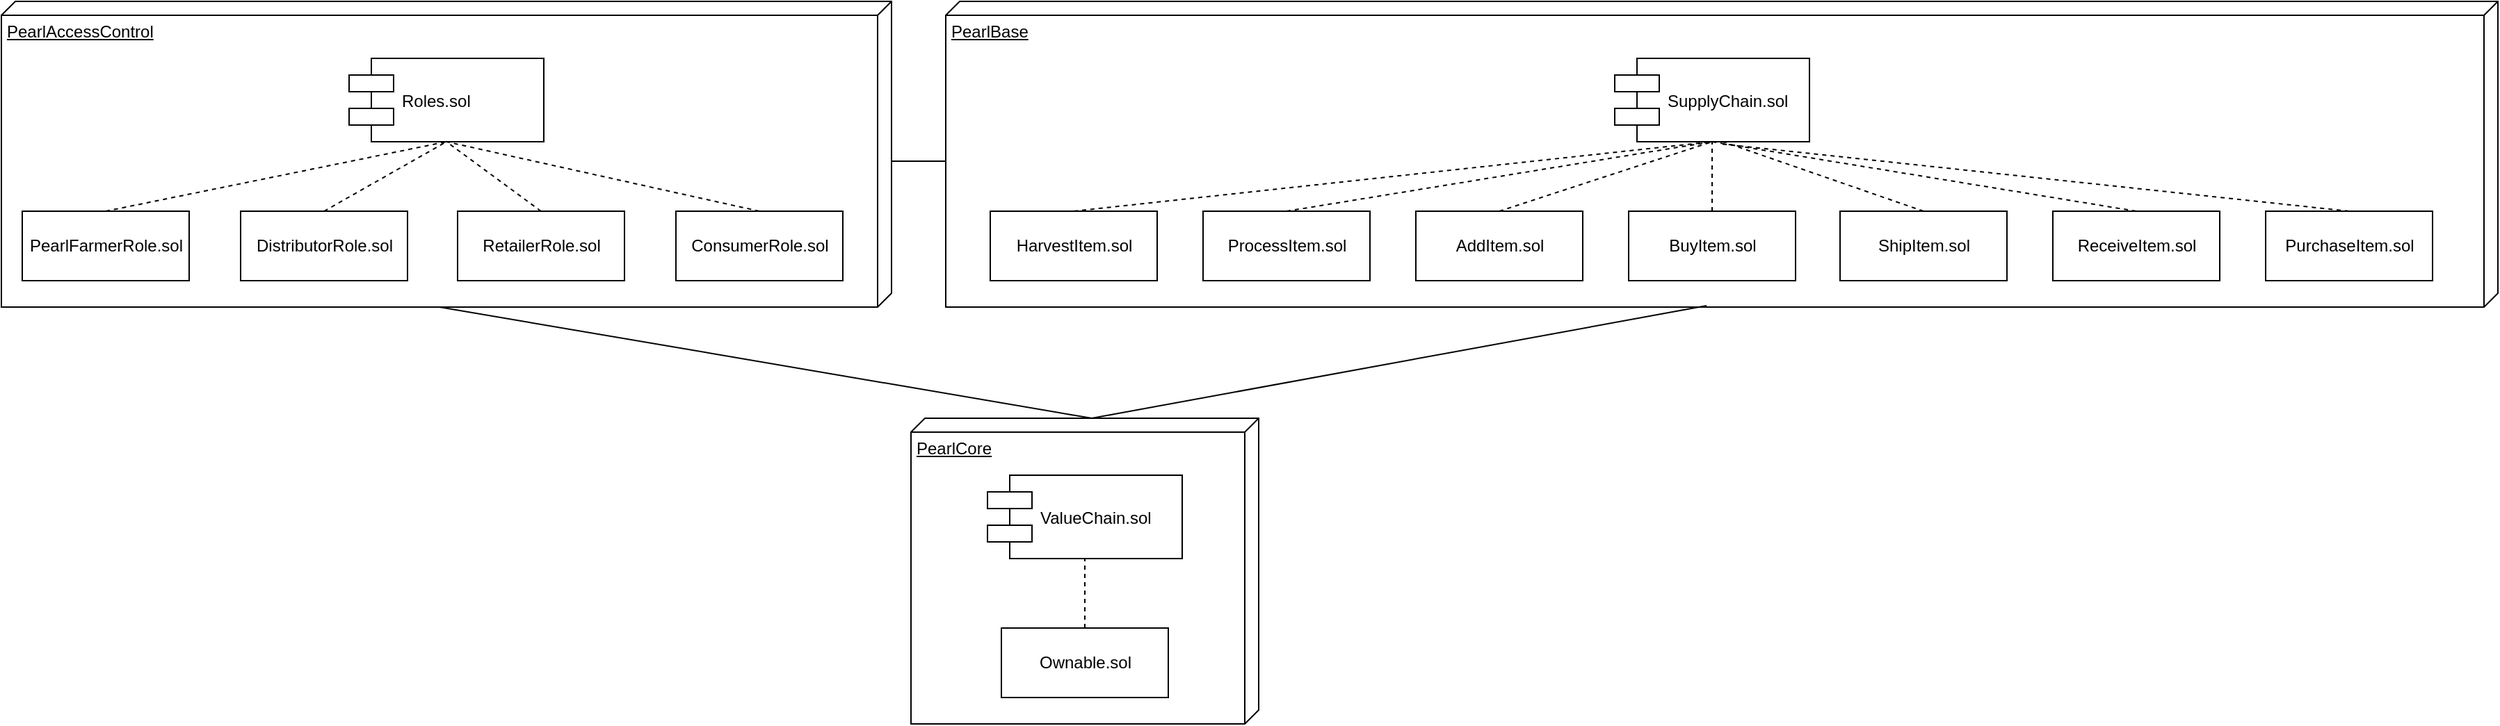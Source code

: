 <mxfile version="10.6.7" type="google"><diagram name="Page-1" id="b5b7bab2-c9e2-2cf4-8b2a-24fd1a2a6d21"><mxGraphModel dx="1394" dy="929" grid="1" gridSize="10" guides="1" tooltips="1" connect="1" arrows="1" fold="1" page="1" pageScale="1" pageWidth="2336" pageHeight="1654" background="#ffffff" math="0" shadow="0"><root><mxCell id="0"/><mxCell id="1" parent="0"/><mxCell id="ddEQM-FJrR43509FyVax-1" value="PearlAccessControl" style="verticalAlign=top;align=left;spacingTop=8;spacingLeft=2;spacingRight=12;shape=cube;size=10;direction=south;fontStyle=4;html=1;" parent="1" vertex="1"><mxGeometry x="45" y="40" width="640" height="220" as="geometry"/></mxCell><mxCell id="NgcK5TqRh1BwlX36YQs3-1" value="Roles.sol" style="shape=component;align=left;spacingLeft=36;" parent="1" vertex="1"><mxGeometry x="295" y="81" width="140" height="60" as="geometry"/></mxCell><mxCell id="NgcK5TqRh1BwlX36YQs3-4" value="PearlFarmerRole.sol" style="html=1;" parent="1" vertex="1"><mxGeometry x="60" y="191" width="120" height="50" as="geometry"/></mxCell><mxCell id="NgcK5TqRh1BwlX36YQs3-5" value="DistributorRole.sol" style="html=1;" parent="1" vertex="1"><mxGeometry x="217" y="191" width="120" height="50" as="geometry"/></mxCell><mxCell id="NgcK5TqRh1BwlX36YQs3-6" value="RetailerRole.sol" style="html=1;" parent="1" vertex="1"><mxGeometry x="373" y="191" width="120" height="50" as="geometry"/></mxCell><mxCell id="NgcK5TqRh1BwlX36YQs3-7" value="ConsumerRole.sol" style="html=1;" parent="1" vertex="1"><mxGeometry x="530" y="191" width="120" height="50" as="geometry"/></mxCell><mxCell id="NgcK5TqRh1BwlX36YQs3-10" value="" style="endArrow=none;dashed=1;html=1;entryX=0.5;entryY=1;entryDx=0;entryDy=0;exitX=0.5;exitY=0;exitDx=0;exitDy=0;" parent="1" source="NgcK5TqRh1BwlX36YQs3-4" target="NgcK5TqRh1BwlX36YQs3-1" edge="1"><mxGeometry width="50" height="50" relative="1" as="geometry"><mxPoint x="230" y="391" as="sourcePoint"/><mxPoint x="280" y="341" as="targetPoint"/></mxGeometry></mxCell><mxCell id="NgcK5TqRh1BwlX36YQs3-11" value="" style="endArrow=none;dashed=1;html=1;exitX=0.5;exitY=0;exitDx=0;exitDy=0;entryX=0.5;entryY=1;entryDx=0;entryDy=0;" parent="1" source="NgcK5TqRh1BwlX36YQs3-5" target="NgcK5TqRh1BwlX36YQs3-1" edge="1"><mxGeometry width="50" height="50" relative="1" as="geometry"><mxPoint x="130" y="201" as="sourcePoint"/><mxPoint x="350" y="141" as="targetPoint"/></mxGeometry></mxCell><mxCell id="NgcK5TqRh1BwlX36YQs3-12" value="" style="endArrow=none;dashed=1;html=1;exitX=0.5;exitY=0;exitDx=0;exitDy=0;entryX=0.5;entryY=1;entryDx=0;entryDy=0;" parent="1" source="NgcK5TqRh1BwlX36YQs3-6" target="NgcK5TqRh1BwlX36YQs3-1" edge="1"><mxGeometry width="50" height="50" relative="1" as="geometry"><mxPoint x="287" y="201" as="sourcePoint"/><mxPoint x="360" y="151" as="targetPoint"/></mxGeometry></mxCell><mxCell id="NgcK5TqRh1BwlX36YQs3-13" value="" style="endArrow=none;dashed=1;html=1;exitX=0.5;exitY=0;exitDx=0;exitDy=0;entryX=0.5;entryY=1;entryDx=0;entryDy=0;" parent="1" source="NgcK5TqRh1BwlX36YQs3-7" target="NgcK5TqRh1BwlX36YQs3-1" edge="1"><mxGeometry width="50" height="50" relative="1" as="geometry"><mxPoint x="443" y="201" as="sourcePoint"/><mxPoint x="365" y="151" as="targetPoint"/></mxGeometry></mxCell><mxCell id="NgcK5TqRh1BwlX36YQs3-14" value="PearlBase" style="verticalAlign=top;align=left;spacingTop=8;spacingLeft=2;spacingRight=12;shape=cube;size=10;direction=south;fontStyle=4;html=1;" parent="1" vertex="1"><mxGeometry x="724" y="40" width="1116" height="220" as="geometry"/></mxCell><mxCell id="NgcK5TqRh1BwlX36YQs3-33" value="" style="endArrow=none;html=1;entryX=0;entryY=0;entryDx=115;entryDy=1116;entryPerimeter=0;" parent="1" target="NgcK5TqRh1BwlX36YQs3-14" edge="1"><mxGeometry width="50" height="50" relative="1" as="geometry"><mxPoint x="685" y="155" as="sourcePoint"/><mxPoint x="740" y="-150" as="targetPoint"/></mxGeometry></mxCell><mxCell id="NgcK5TqRh1BwlX36YQs3-49" value="" style="endArrow=none;html=1;entryX=0;entryY=0;entryDx=220;entryDy=325;entryPerimeter=0;exitX=0;exitY=0;exitDx=0;exitDy=120;exitPerimeter=0;" parent="1" source="NgcK5TqRh1BwlX36YQs3-34" target="ddEQM-FJrR43509FyVax-1" edge="1"><mxGeometry width="50" height="50" relative="1" as="geometry"><mxPoint x="50" y="630" as="sourcePoint"/><mxPoint x="100" y="580" as="targetPoint"/></mxGeometry></mxCell><mxCell id="NgcK5TqRh1BwlX36YQs3-50" value="" style="endArrow=none;html=1;entryX=0;entryY=0;entryDx=0;entryDy=120;entryPerimeter=0;" parent="1" target="NgcK5TqRh1BwlX36YQs3-34" edge="1"><mxGeometry width="50" height="50" relative="1" as="geometry"><mxPoint x="1271" y="259" as="sourcePoint"/><mxPoint x="860" y="340" as="targetPoint"/></mxGeometry></mxCell><mxCell id="g2gSqgnutYr_K7ZBKH75-19" value="SupplyChain.sol" style="shape=component;align=left;spacingLeft=36;" vertex="1" parent="1"><mxGeometry x="1205" y="81" width="140" height="60" as="geometry"/></mxCell><mxCell id="g2gSqgnutYr_K7ZBKH75-20" value="HarvestItem.sol" style="html=1;" vertex="1" parent="1"><mxGeometry x="756" y="191" width="120" height="50" as="geometry"/></mxCell><mxCell id="g2gSqgnutYr_K7ZBKH75-21" value="ProcessItem.sol" style="html=1;" vertex="1" parent="1"><mxGeometry x="909" y="191" width="120" height="50" as="geometry"/></mxCell><mxCell id="g2gSqgnutYr_K7ZBKH75-22" value="AddItem.sol" style="html=1;" vertex="1" parent="1"><mxGeometry x="1062" y="191" width="120" height="50" as="geometry"/></mxCell><mxCell id="g2gSqgnutYr_K7ZBKH75-23" value="BuyItem.sol" style="html=1;" vertex="1" parent="1"><mxGeometry x="1215" y="191" width="120" height="50" as="geometry"/></mxCell><mxCell id="g2gSqgnutYr_K7ZBKH75-24" value="" style="endArrow=none;dashed=1;html=1;entryX=0.5;entryY=1;entryDx=0;entryDy=0;exitX=0.5;exitY=0;exitDx=0;exitDy=0;" edge="1" parent="1" source="g2gSqgnutYr_K7ZBKH75-20" target="g2gSqgnutYr_K7ZBKH75-19"><mxGeometry width="50" height="50" relative="1" as="geometry"><mxPoint x="926" y="391" as="sourcePoint"/><mxPoint x="976" y="341" as="targetPoint"/></mxGeometry></mxCell><mxCell id="g2gSqgnutYr_K7ZBKH75-25" value="" style="endArrow=none;dashed=1;html=1;exitX=0.5;exitY=0;exitDx=0;exitDy=0;entryX=0.5;entryY=1;entryDx=0;entryDy=0;" edge="1" parent="1" source="g2gSqgnutYr_K7ZBKH75-21" target="g2gSqgnutYr_K7ZBKH75-19"><mxGeometry width="50" height="50" relative="1" as="geometry"><mxPoint x="826" y="201" as="sourcePoint"/><mxPoint x="1046" y="141" as="targetPoint"/></mxGeometry></mxCell><mxCell id="g2gSqgnutYr_K7ZBKH75-26" value="" style="endArrow=none;dashed=1;html=1;exitX=0.5;exitY=0;exitDx=0;exitDy=0;entryX=0.5;entryY=1;entryDx=0;entryDy=0;" edge="1" parent="1" source="g2gSqgnutYr_K7ZBKH75-22" target="g2gSqgnutYr_K7ZBKH75-19"><mxGeometry width="50" height="50" relative="1" as="geometry"><mxPoint x="983" y="201" as="sourcePoint"/><mxPoint x="1056" y="151" as="targetPoint"/></mxGeometry></mxCell><mxCell id="g2gSqgnutYr_K7ZBKH75-27" value="" style="endArrow=none;dashed=1;html=1;exitX=0.5;exitY=0;exitDx=0;exitDy=0;entryX=0.5;entryY=1;entryDx=0;entryDy=0;" edge="1" parent="1" source="g2gSqgnutYr_K7ZBKH75-23" target="g2gSqgnutYr_K7ZBKH75-19"><mxGeometry width="50" height="50" relative="1" as="geometry"><mxPoint x="1139" y="201" as="sourcePoint"/><mxPoint x="1061" y="151" as="targetPoint"/></mxGeometry></mxCell><mxCell id="g2gSqgnutYr_K7ZBKH75-28" value="ShipItem.sol" style="html=1;" vertex="1" parent="1"><mxGeometry x="1367" y="191" width="120" height="50" as="geometry"/></mxCell><mxCell id="g2gSqgnutYr_K7ZBKH75-29" value="ReceiveItem.sol" style="html=1;" vertex="1" parent="1"><mxGeometry x="1520" y="191" width="120" height="50" as="geometry"/></mxCell><mxCell id="g2gSqgnutYr_K7ZBKH75-30" value="PurchaseItem.sol" style="html=1;" vertex="1" parent="1"><mxGeometry x="1673" y="191" width="120" height="50" as="geometry"/></mxCell><mxCell id="g2gSqgnutYr_K7ZBKH75-31" value="" style="endArrow=none;dashed=1;html=1;exitX=0.5;exitY=0;exitDx=0;exitDy=0;entryX=0.5;entryY=1;entryDx=0;entryDy=0;" edge="1" parent="1" source="g2gSqgnutYr_K7ZBKH75-29" target="g2gSqgnutYr_K7ZBKH75-19"><mxGeometry width="50" height="50" relative="1" as="geometry"><mxPoint x="1295.286" y="210.429" as="sourcePoint"/><mxPoint x="1352" y="140" as="targetPoint"/></mxGeometry></mxCell><mxCell id="g2gSqgnutYr_K7ZBKH75-32" value="" style="endArrow=none;dashed=1;html=1;exitX=0.5;exitY=0;exitDx=0;exitDy=0;" edge="1" parent="1" source="g2gSqgnutYr_K7ZBKH75-28"><mxGeometry width="50" height="50" relative="1" as="geometry"><mxPoint x="1305.286" y="220.429" as="sourcePoint"/><mxPoint x="1280" y="140" as="targetPoint"/></mxGeometry></mxCell><mxCell id="g2gSqgnutYr_K7ZBKH75-33" value="" style="endArrow=none;dashed=1;html=1;exitX=0.5;exitY=0;exitDx=0;exitDy=0;entryX=0.552;entryY=1.028;entryDx=0;entryDy=0;entryPerimeter=0;" edge="1" parent="1" source="g2gSqgnutYr_K7ZBKH75-30" target="g2gSqgnutYr_K7ZBKH75-19"><mxGeometry width="50" height="50" relative="1" as="geometry"><mxPoint x="1315.286" y="230.429" as="sourcePoint"/><mxPoint x="1352" y="140" as="targetPoint"/></mxGeometry></mxCell><mxCell id="g2gSqgnutYr_K7ZBKH75-34" value="" style="group" vertex="1" connectable="0" parent="1"><mxGeometry x="699" y="340" width="250" height="220" as="geometry"/></mxCell><mxCell id="NgcK5TqRh1BwlX36YQs3-34" value="PearlCore" style="verticalAlign=top;align=left;spacingTop=8;spacingLeft=2;spacingRight=12;shape=cube;size=10;direction=south;fontStyle=4;html=1;" parent="g2gSqgnutYr_K7ZBKH75-34" vertex="1"><mxGeometry width="250" height="220" as="geometry"/></mxCell><mxCell id="g2gSqgnutYr_K7ZBKH75-1" value="ValueChain.sol" style="shape=component;align=left;spacingLeft=36;" vertex="1" parent="g2gSqgnutYr_K7ZBKH75-34"><mxGeometry x="55" y="41" width="140" height="60" as="geometry"/></mxCell><mxCell id="g2gSqgnutYr_K7ZBKH75-2" value="Ownable.sol" style="html=1;" vertex="1" parent="g2gSqgnutYr_K7ZBKH75-34"><mxGeometry x="65" y="151" width="120" height="50" as="geometry"/></mxCell><mxCell id="g2gSqgnutYr_K7ZBKH75-3" value="" style="endArrow=none;dashed=1;html=1;exitX=0.5;exitY=0;exitDx=0;exitDy=0;entryX=0.5;entryY=1;entryDx=0;entryDy=0;" edge="1" parent="g2gSqgnutYr_K7ZBKH75-34" source="g2gSqgnutYr_K7ZBKH75-2" target="g2gSqgnutYr_K7ZBKH75-1"><mxGeometry width="50" height="50" relative="1" as="geometry"><mxPoint x="-486" y="-179" as="sourcePoint"/><mxPoint x="-413" y="-229" as="targetPoint"/></mxGeometry></mxCell></root></mxGraphModel></diagram></mxfile>